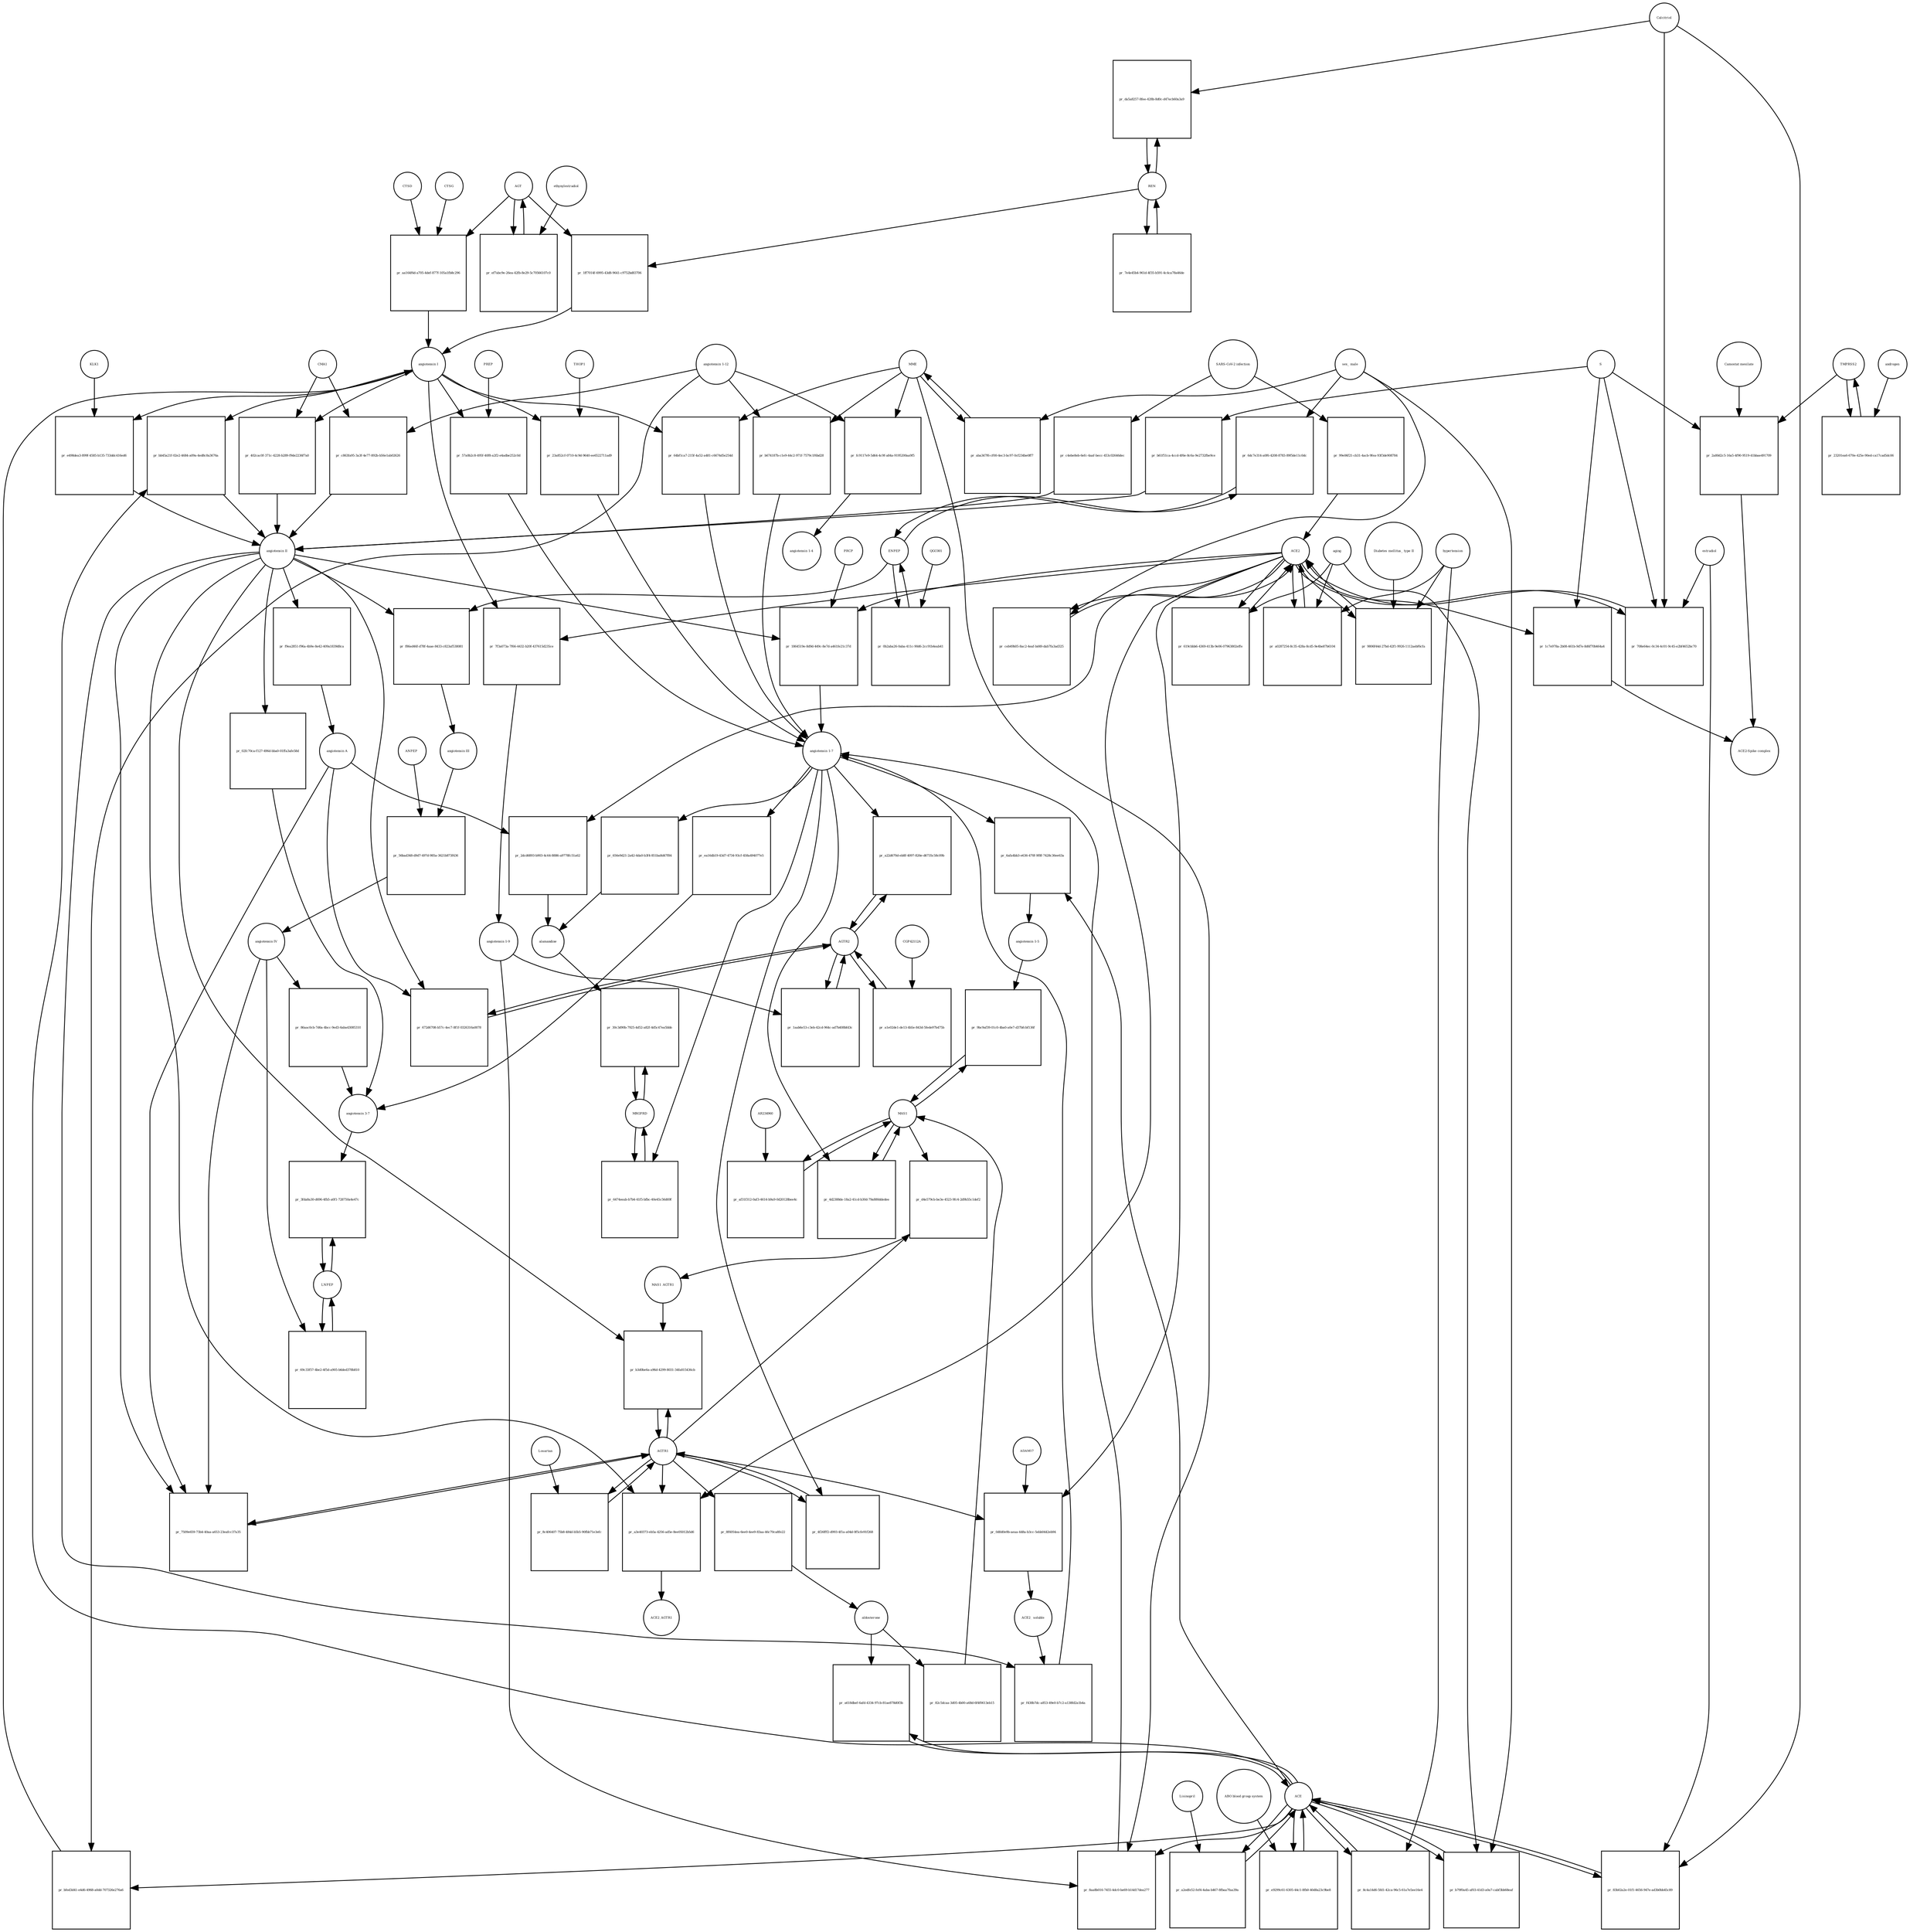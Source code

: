 strict digraph  {
"angiotensin I" [annotation="urn_miriam_obo.chebi_CHEBI%3A2718", bipartite=0, cls="simple chemical", fontsize=4, label="angiotensin I", shape=circle];
"pr_bb45a21f-02e2-4684-a09a-4ed8c8a3676a" [annotation="", bipartite=1, cls=process, fontsize=4, label="pr_bb45a21f-02e2-4684-a09a-4ed8c8a3676a", shape=square];
"angiotensin II" [annotation="urn_miriam_obo.chebi_CHEBI%3A48432", bipartite=0, cls="simple chemical", fontsize=4, label="angiotensin II", shape=circle];
ACE [annotation="urn_miriam_hgnc_HGNC%3A2707", bipartite=0, cls=macromolecule, fontsize=4, label=ACE, shape=circle];
"pr_7f3a073a-7f66-4432-b20f-437615d235ce" [annotation="", bipartite=1, cls=process, fontsize=4, label="pr_7f3a073a-7f66-4432-b20f-437615d235ce", shape=square];
"angiotensin 1-9" [annotation="urn_miriam_obo.chebi_CHEBI%3A80128", bipartite=0, cls="simple chemical", fontsize=4, label="angiotensin 1-9", shape=circle];
ACE2 [annotation="urn_miriam_hgnc_HGNC%3A13557", bipartite=0, cls=macromolecule, fontsize=4, label=ACE2, shape=circle];
"pr_8aa8b016-7455-4dc0-be69-b14d17dea277" [annotation="", bipartite=1, cls=process, fontsize=4, label="pr_8aa8b016-7455-4dc0-be69-b14d17dea277", shape=square];
"angiotensin 1-7" [annotation="urn_miriam_obo.chebi_CHEBI%3A55438", bipartite=0, cls="simple chemical", fontsize=4, label="angiotensin 1-7", shape=circle];
MME [annotation="", bipartite=0, cls=macromolecule, fontsize=4, label=MME, shape=circle];
"pr_1864519e-8d9d-449c-8e7d-a461fe21c37d" [annotation="", bipartite=1, cls=process, fontsize=4, label="pr_1864519e-8d9d-449c-8e7d-a461fe21c37d", shape=square];
PRCP [annotation="urn_miriam_hgnc_HGNC%3A9344", bipartite=0, cls=macromolecule, fontsize=4, label=PRCP, shape=circle];
"pr_6afa4bb3-e636-470f-9f8f-7428c36ee63a" [annotation="", bipartite=1, cls=process, fontsize=4, label="pr_6afa4bb3-e636-470f-9f8f-7428c36ee63a", shape=square];
"angiotensin 1-5" [annotation="urn_miriam_obo.chebi_CHEBI%3A80129", bipartite=0, cls="simple chemical", fontsize=4, label="angiotensin 1-5", shape=circle];
REN [annotation="urn_miriam_hgnc_HGNC%3A9958", bipartite=0, cls=macromolecule, fontsize=4, label=REN, shape=circle];
"pr_da5a8257-8fee-428b-8d0c-d47ecb60a3a9" [annotation="", bipartite=1, cls="omitted process", fontsize=4, label="pr_da5a8257-8fee-428b-8d0c-d47ecb60a3a9", shape=square];
Calcitriol [annotation="urn_miriam_obo.chebi_CHEBI%3A17823", bipartite=0, cls="simple chemical", fontsize=4, label=Calcitriol, shape=circle];
AGT [annotation="urn_miriam_hgnc_HGNC%3A333", bipartite=0, cls=macromolecule, fontsize=4, label=AGT, shape=circle];
"pr_1ff7014f-6995-43d8-9641-c9752bd83706" [annotation="", bipartite=1, cls=process, fontsize=4, label="pr_1ff7014f-6995-43d8-9641-c9752bd83706", shape=square];
"pr_64bf1ca7-215f-4a52-a481-c6674d5e254d" [annotation="", bipartite=1, cls=process, fontsize=4, label="pr_64bf1ca7-215f-4a52-a481-c6674d5e254d", shape=square];
MAS1 [annotation="urn_miriam_hgnc_HGNC%3A6899", bipartite=0, cls=macromolecule, fontsize=4, label=MAS1, shape=circle];
"pr_9bc9af39-01c0-4ba0-a0e7-d37bfcbf136f" [annotation="", bipartite=1, cls=process, fontsize=4, label="pr_9bc9af39-01c0-4ba0-a0e7-d37bfcbf136f", shape=square];
"pr_656e9d21-2a42-4da0-b3f4-851ba8d47f84" [annotation="", bipartite=1, cls=process, fontsize=4, label="pr_656e9d21-2a42-4da0-b3f4-851ba8d47f84", shape=square];
alamandine [annotation="urn_miriam_pubchem.compound_44192273", bipartite=0, cls="simple chemical", fontsize=4, label=alamandine, shape=circle];
"pr_f9ea2851-f96a-4b9e-8e42-409a1839d8ca" [annotation="", bipartite=1, cls=process, fontsize=4, label="pr_f9ea2851-f96a-4b9e-8e42-409a1839d8ca", shape=square];
"angiotensin A" [annotation="urn_miriam_kegg.compound_C20970|urn_miriam_pubchem.compound_91691124", bipartite=0, cls="simple chemical", fontsize=4, label="angiotensin A", shape=circle];
"pr_2dcd6893-b903-4c64-8886-a9778fc51a62" [annotation="", bipartite=1, cls=process, fontsize=4, label="pr_2dcd6893-b903-4c64-8886-a9778fc51a62", shape=square];
"pr_f86ed46f-d78f-4aae-8433-c823af538081" [annotation="", bipartite=1, cls=process, fontsize=4, label="pr_f86ed46f-d78f-4aae-8433-c823af538081", shape=square];
"angiotensin III" [annotation="urn_miriam_obo.chebi_CHEBI%3A89666", bipartite=0, cls="simple chemical", fontsize=4, label="angiotensin III", shape=circle];
ENPEP [annotation="urn_miriam_hgnc_HGNC%3A3355", bipartite=0, cls=macromolecule, fontsize=4, label=ENPEP, shape=circle];
"pr_56bad348-d9d7-497d-985a-3621b873f436" [annotation="", bipartite=1, cls=process, fontsize=4, label="pr_56bad348-d9d7-497d-985a-3621b873f436", shape=square];
"angiotensin IV" [annotation="urn_miriam_obo.chebi_CHEBI%3A80127", bipartite=0, cls="simple chemical", fontsize=4, label="angiotensin IV", shape=circle];
"ANPEP " [annotation="urn_miriam_hgnc_HGNC%3A500", bipartite=0, cls=macromolecule, fontsize=4, label="ANPEP ", shape=circle];
AGTR2 [annotation="urn_miriam_hgnc_HGNC%3A338", bipartite=0, cls=macromolecule, fontsize=4, label=AGTR2, shape=circle];
"pr_a1e02de1-de13-4b5e-843d-5fede97b475b" [annotation="", bipartite=1, cls=process, fontsize=4, label="pr_a1e02de1-de13-4b5e-843d-5fede97b475b", shape=square];
CGP42112A [annotation="urn_miriam_obo.chebi_CHEBI%3A147302", bipartite=0, cls="simple chemical", fontsize=4, label=CGP42112A, shape=circle];
"pr_7e4e45b4-961d-4f35-b591-4c4ca78a46de" [annotation="", bipartite=1, cls=process, fontsize=4, label="pr_7e4e45b4-961d-4f35-b591-4c4ca78a46de", shape=square];
"pr_0d0d0e9b-aeaa-448a-b3cc-5ebb0442eb94" [annotation="", bipartite=1, cls=process, fontsize=4, label="pr_0d0d0e9b-aeaa-448a-b3cc-5ebb0442eb94", shape=square];
"ACE2_ soluble" [annotation="urn_miriam_hgnc.symbol_ACE2", bipartite=0, cls=macromolecule, fontsize=4, label="ACE2_ soluble", shape=circle];
ADAM17 [annotation="urn_miriam_hgnc_HGNC%3A195", bipartite=0, cls=macromolecule, fontsize=4, label=ADAM17, shape=circle];
AGTR1 [annotation="urn_miriam_hgnc_HGNC%3A336", bipartite=0, cls=macromolecule, fontsize=4, label=AGTR1, shape=circle];
"pr_672d6708-b57c-4ec7-8f1f-0326316a0078" [annotation="", bipartite=1, cls=process, fontsize=4, label="pr_672d6708-b57c-4ec7-8f1f-0326316a0078", shape=square];
MRGPRD [annotation="urn_miriam_hgnc_HGNC%3A29626", bipartite=0, cls=macromolecule, fontsize=4, label=MRGPRD, shape=circle];
"pr_30c3d90b-7925-4d52-a82f-4d5c47ea5bbb" [annotation="", bipartite=1, cls=process, fontsize=4, label="pr_30c3d90b-7925-4d52-a82f-4d5c47ea5bbb", shape=square];
"pr_f438b7dc-a853-49e0-b7c2-a138fd2a1b4a" [annotation="", bipartite=1, cls=process, fontsize=4, label="pr_f438b7dc-a853-49e0-b7c2-a138fd2a1b4a", shape=square];
"pr_ceb49b05-8ac2-4eaf-bd49-dab7fa3ad325" [annotation="", bipartite=1, cls=process, fontsize=4, label="pr_ceb49b05-8ac2-4eaf-bd49-dab7fa3ad325", shape=square];
"sex_ male" [annotation=urn_miriam_mesh_D008297, bipartite=0, cls=phenotype, fontsize=4, label="sex_ male", shape=circle];
"pr_b61f51ca-4ccd-4f6e-8c6a-9e2732fbe9ce" [annotation="", bipartite=1, cls=process, fontsize=4, label="pr_b61f51ca-4ccd-4f6e-8c6a-9e2732fbe9ce", shape=square];
S [annotation="urn_miriam_uniprot_P0DTC2|urn_miriam_uniprot_P59594", bipartite=0, cls=macromolecule, fontsize=4, label=S, shape=circle];
"pr_7509e659-73b4-40aa-a653-23eafcc37a35" [annotation="", bipartite=1, cls=process, fontsize=4, label="pr_7509e659-73b4-40aa-a653-23eafcc37a35", shape=square];
"pr_a3e40373-eb5a-4256-ad5e-8ee05012b5d6" [annotation="", bipartite=1, cls=process, fontsize=4, label="pr_a3e40373-eb5a-4256-ad5e-8ee05012b5d6", shape=square];
ACE2_AGTR1 [annotation=urn_miriam_pubmed_25225202, bipartite=0, cls=complex, fontsize=4, label=ACE2_AGTR1, shape=circle];
"pr_1c7e978a-2b08-461b-9d7e-8d6f70b464a4" [annotation="", bipartite=1, cls=process, fontsize=4, label="pr_1c7e978a-2b08-461b-9d7e-8d6f70b464a4", shape=square];
"ACE2-Spike complex" [annotation=urn_miriam_pubmed_32275855, bipartite=0, cls=complex, fontsize=4, label="ACE2-Spike complex", shape=circle];
"pr_c4ebe8eb-6efc-4aaf-becc-453c02646dec" [annotation="", bipartite=1, cls=process, fontsize=4, label="pr_c4ebe8eb-6efc-4aaf-becc-453c02646dec", shape=square];
"SARS-CoV-2 infection" [annotation="urn_miriam_taxonomy_2697049|urn_miriam_mesh_C000657245", bipartite=0, cls=phenotype, fontsize=4, label="SARS-CoV-2 infection", shape=circle];
"angiotensin 1-12" [annotation=urn_miriam_pubmed_27465904, bipartite=0, cls="simple chemical", fontsize=4, label="angiotensin 1-12", shape=circle];
"pr_c863fa95-3a3f-4e77-892b-b56e1ab02626" [annotation="", bipartite=1, cls=process, fontsize=4, label="pr_c863fa95-3a3f-4e77-892b-b56e1ab02626", shape=square];
CMA1 [annotation="urn_miriam_hgnc_HGNC%3A2097", bipartite=0, cls=macromolecule, fontsize=4, label=CMA1, shape=circle];
TMPRSS2 [annotation="urn_miriam_hgnc_HGNC%3A11876", bipartite=0, cls=macromolecule, fontsize=4, label=TMPRSS2, shape=circle];
"pr_23201ea6-670e-425e-90ed-ca17cad5dc06" [annotation="", bipartite=1, cls="omitted process", fontsize=4, label="pr_23201ea6-670e-425e-90ed-ca17cad5dc06", shape=square];
androgen [annotation="urn_miriam_obo.chebi_CHEBI%3A50113", bipartite=0, cls="simple chemical", fontsize=4, label=androgen, shape=circle];
"pr_fc9117e9-5d64-4c9f-a84a-9195200aa9f5" [annotation="", bipartite=1, cls=process, fontsize=4, label="pr_fc9117e9-5d64-4c9f-a84a-9195200aa9f5", shape=square];
"angiotensin 1-4" [annotation=urn_miriam_pubmed_22490446, bipartite=0, cls="simple chemical", fontsize=4, label="angiotensin 1-4", shape=circle];
"pr_d4e579cb-be3e-4523-9fc4-2d9b55c1def2" [annotation="", bipartite=1, cls=process, fontsize=4, label="pr_d4e579cb-be3e-4523-9fc4-2d9b55c1def2", shape=square];
MAS1_AGTR1 [annotation=urn_miriam_pubmed_15809376, bipartite=0, cls=complex, fontsize=4, label=MAS1_AGTR1, shape=circle];
"pr_b3d0be6a-a96d-4299-8031-34fa815436cb" [annotation="", bipartite=1, cls=process, fontsize=4, label="pr_b3d0be6a-a96d-4299-8031-34fa815436cb", shape=square];
"pr_a2edfe52-fef4-4aba-b467-8fbaa7faa39a" [annotation="", bipartite=1, cls=process, fontsize=4, label="pr_a2edfe52-fef4-4aba-b467-8fbaa7faa39a", shape=square];
Lisinopril [annotation="urn_miriam_obo.chebi_CHEBI%3A43755", bipartite=0, cls="simple chemical", fontsize=4, label=Lisinopril, shape=circle];
"pr_bfed3d41-e4d6-4968-a0dd-707326e276a6" [annotation="", bipartite=1, cls=process, fontsize=4, label="pr_bfed3d41-e4d6-4968-a0dd-707326e276a6", shape=square];
LNPEP [annotation="urn_miriam_hgnc_HGNC%3A6656", bipartite=0, cls=macromolecule, fontsize=4, label=LNPEP, shape=circle];
"pr_69c33f57-4be2-4f5d-a905-b6ded378b810" [annotation="", bipartite=1, cls=process, fontsize=4, label="pr_69c33f57-4be2-4f5d-a905-b6ded378b810", shape=square];
"pr_b674187b-c1e9-44c2-971f-7579c1f6bd28" [annotation="", bipartite=1, cls=process, fontsize=4, label="pr_b674187b-c1e9-44c2-971f-7579c1f6bd28", shape=square];
"pr_af31f312-0af3-4614-b9a9-0d20128bee4c" [annotation="", bipartite=1, cls=process, fontsize=4, label="pr_af31f312-0af3-4614-b9a9-0d20128bee4c", shape=square];
AR234960 [annotation="urn_miriam_pubchem.compound_146025955", bipartite=0, cls="simple chemical", fontsize=4, label=AR234960, shape=circle];
"pr_0b2aba26-0aba-411c-90d6-2cc91b4eab41" [annotation="", bipartite=1, cls=process, fontsize=4, label="pr_0b2aba26-0aba-411c-90d6-2cc91b4eab41", shape=square];
QGC001 [annotation=urn_miriam_pubmed_24337978, bipartite=0, cls="simple chemical", fontsize=4, label=QGC001, shape=circle];
"pr_aa164f6d-a705-4def-877f-105a1fb8c296" [annotation="", bipartite=1, cls=process, fontsize=4, label="pr_aa164f6d-a705-4def-877f-105a1fb8c296", shape=square];
CTSD [annotation="urn_miriam_hgnc_HGNC%3A2529", bipartite=0, cls=macromolecule, fontsize=4, label=CTSD, shape=circle];
CTSG [annotation="urn_miriam_hgnc_HGNC%3A2532", bipartite=0, cls=macromolecule, fontsize=4, label=CTSG, shape=circle];
"pr_402cac0f-371c-4228-b289-f9de2236f7a0" [annotation="", bipartite=1, cls=process, fontsize=4, label="pr_402cac0f-371c-4228-b289-f9de2236f7a0", shape=square];
"pr_e498dea3-899f-4585-b135-733ddc416ed6" [annotation="", bipartite=1, cls=process, fontsize=4, label="pr_e498dea3-899f-4585-b135-733ddc416ed6", shape=square];
KLK1 [annotation="urn_miriam_hgnc_HGNC%3A6357", bipartite=0, cls=macromolecule, fontsize=4, label=KLK1, shape=circle];
"pr_23a852cf-0710-4c9d-9640-ee6522711ad9" [annotation="", bipartite=1, cls=process, fontsize=4, label="pr_23a852cf-0710-4c9d-9640-ee6522711ad9", shape=square];
THOP1 [annotation="urn_miriam_hgnc_HGNC%3A11793", bipartite=0, cls=macromolecule, fontsize=4, label=THOP1, shape=circle];
"pr_57a0b2c8-495f-40f8-a2f2-e4adbe252c0d" [annotation="", bipartite=1, cls=process, fontsize=4, label="pr_57a0b2c8-495f-40f8-a2f2-e4adbe252c0d", shape=square];
PREP [annotation="urn_miriam_hgnc_HGNC%3A9358", bipartite=0, cls=macromolecule, fontsize=4, label=PREP, shape=circle];
"pr_8c406407-75b8-484d-b5b5-90fbb71e3efc" [annotation="", bipartite=1, cls=process, fontsize=4, label="pr_8c406407-75b8-484d-b5b5-90fbb71e3efc", shape=square];
Losartan [annotation="urn_miriam_obo.chebi_CHEBI%3A6541", bipartite=0, cls="simple chemical", fontsize=4, label=Losartan, shape=circle];
"pr_4f26fff2-d993-4f1a-a04d-0f5cfe91f268" [annotation="", bipartite=1, cls=process, fontsize=4, label="pr_4f26fff2-d993-4f1a-a04d-0f5cfe91f268", shape=square];
"pr_a22d670d-eb8f-4097-826e-d6735c58c09b" [annotation="", bipartite=1, cls=process, fontsize=4, label="pr_a22d670d-eb8f-4097-826e-d6735c58c09b", shape=square];
"pr_1aab6e53-c3eb-42cd-964c-ad7b408bfd3c" [annotation="", bipartite=1, cls=process, fontsize=4, label="pr_1aab6e53-c3eb-42cd-964c-ad7b408bfd3c", shape=square];
"pr_4d2388de-18a2-41cd-b30d-79a880ddedee" [annotation="", bipartite=1, cls=process, fontsize=4, label="pr_4d2388de-18a2-41cd-b30d-79a880ddedee", shape=square];
"pr_6474eeab-b7b4-41f5-bfbc-40e45c56d69f" [annotation="", bipartite=1, cls=process, fontsize=4, label="pr_6474eeab-b7b4-41f5-bfbc-40e45c56d69f", shape=square];
"pr_ea16db19-43d7-4734-93cf-458a494077e5" [annotation="", bipartite=1, cls=process, fontsize=4, label="pr_ea16db19-43d7-4734-93cf-458a494077e5", shape=square];
"angiotensin 3-7" [annotation=urn_miriam_pubmed_30934934, bipartite=0, cls="simple chemical", fontsize=4, label="angiotensin 3-7", shape=circle];
"pr_02fc70ca-f127-496d-bba0-01ffa3afe58d" [annotation="", bipartite=1, cls=process, fontsize=4, label="pr_02fc70ca-f127-496d-bba0-01ffa3afe58d", shape=square];
"pr_86aac0cb-7d6a-4bcc-9ed3-6aba43085310" [annotation="", bipartite=1, cls=process, fontsize=4, label="pr_86aac0cb-7d6a-4bcc-9ed3-6aba43085310", shape=square];
"pr_2a80d2c5-16a5-4f90-9519-41bbae491709" [annotation="", bipartite=1, cls="omitted process", fontsize=4, label="pr_2a80d2c5-16a5-4f90-9519-41bbae491709", shape=square];
"Camostat mesilate" [annotation="urn_miriam_obo.chebi_CHEBI%3A135632", bipartite=0, cls="simple chemical", fontsize=4, label="Camostat mesilate", shape=circle];
"pr_3fda8a30-d696-4fb5-a0f1-728750a4e47c" [annotation="", bipartite=1, cls=process, fontsize=4, label="pr_3fda8a30-d696-4fb5-a0f1-728750a4e47c", shape=square];
"pr_708e64ec-0c34-4c01-9c45-e2bf4652bc70" [annotation="", bipartite=1, cls="omitted process", fontsize=4, label="pr_708e64ec-0c34-4c01-9c45-e2bf4652bc70", shape=square];
estradiol [annotation="urn_miriam_obo.chebi_CHEBI%3A16469", bipartite=0, cls="simple chemical", fontsize=4, label=estradiol, shape=circle];
"pr_ef7abc9e-26ea-42fb-8e29-5c70566107c0" [annotation="", bipartite=1, cls="omitted process", fontsize=4, label="pr_ef7abc9e-26ea-42fb-8e29-5c70566107c0", shape=square];
ethynylestradiol [annotation="urn_miriam_obo.chebi_CHEBI%3A4903", bipartite=0, cls="simple chemical", fontsize=4, label=ethynylestradiol, shape=circle];
"pr_99e06f21-cb31-4acb-9fea-93f3de908784" [annotation="", bipartite=1, cls=process, fontsize=4, label="pr_99e06f21-cb31-4acb-9fea-93f3de908784", shape=square];
"pr_b79f0a45-af03-41d3-a0a7-cabf3bb68eaf" [annotation="", bipartite=1, cls=process, fontsize=4, label="pr_b79f0a45-af03-41d3-a0a7-cabf3bb68eaf", shape=square];
aging [annotation="urn_miriam_obo.go_GO%3A0007568", bipartite=0, cls=phenotype, fontsize=4, label=aging, shape=circle];
"pr_e9299c61-6305-44c1-8fb0-40d8a23c9be8" [annotation="", bipartite=1, cls=process, fontsize=4, label="pr_e9299c61-6305-44c1-8fb0-40d8a23c9be8", shape=square];
"ABO blood group system" [annotation=urn_miriam_mesh_D000017, bipartite=0, cls=phenotype, fontsize=4, label="ABO blood group system", shape=circle];
"pr_619cbbb6-4369-413b-9e06-07963802effe" [annotation="", bipartite=1, cls="omitted process", fontsize=4, label="pr_619cbbb6-4369-413b-9e06-07963802effe", shape=square];
"pr_a0287254-8c35-428a-8cd5-9e4be87b6104" [annotation="", bipartite=1, cls=process, fontsize=4, label="pr_a0287254-8c35-428a-8cd5-9e4be87b6104", shape=square];
hypertension [annotation=urn_miriam_mesh_D006973, bipartite=0, cls=phenotype, fontsize=4, label=hypertension, shape=circle];
"pr_6dc7e314-a0f6-4208-8783-89f5de11c0dc" [annotation="", bipartite=1, cls=process, fontsize=4, label="pr_6dc7e314-a0f6-4208-8783-89f5de11c0dc", shape=square];
"pr_aba347f6-cf00-4ec3-bc97-0cf234be0ff7" [annotation="", bipartite=1, cls=process, fontsize=4, label="pr_aba347f6-cf00-4ec3-bc97-0cf234be0ff7", shape=square];
"pr_a618dbef-6afd-4334-97cb-81ae878d0f3b" [annotation="", bipartite=1, cls=process, fontsize=4, label="pr_a618dbef-6afd-4334-97cb-81ae878d0f3b", shape=square];
aldosterone [annotation="urn_miriam_obo.chebi_CHEBI%3A27584", bipartite=0, cls="simple chemical", fontsize=4, label=aldosterone, shape=circle];
"pr_82c5dcaa-3d05-4b00-a68d-6f4f0613eb15" [annotation="", bipartite=1, cls=process, fontsize=4, label="pr_82c5dcaa-3d05-4b00-a68d-6f4f0613eb15", shape=square];
"pr_83b02a2e-01f1-4656-947e-ad3b0bb45c89" [annotation="", bipartite=1, cls="omitted process", fontsize=4, label="pr_83b02a2e-01f1-4656-947e-ad3b0bb45c89", shape=square];
"pr_8f6054ea-6ee0-4ee9-83aa-46c70ca8fe22" [annotation="", bipartite=1, cls=process, fontsize=4, label="pr_8f6054ea-6ee0-4ee9-83aa-46c70ca8fe22", shape=square];
"pr_9806f44d-27bd-42f1-9926-1112aebf6cfa" [annotation="", bipartite=1, cls="omitted process", fontsize=4, label="pr_9806f44d-27bd-42f1-9926-1112aebf6cfa", shape=square];
" Diabetes mellitus_ type II" [annotation=urn_miriam_mesh_D003924, bipartite=0, cls=phenotype, fontsize=4, label=" Diabetes mellitus_ type II", shape=circle];
"pr_8c4a14d6-5fd1-42ca-96c5-61a7e5ee16e4" [annotation="", bipartite=1, cls=process, fontsize=4, label="pr_8c4a14d6-5fd1-42ca-96c5-61a7e5ee16e4", shape=square];
"angiotensin I" -> "pr_bb45a21f-02e2-4684-a09a-4ed8c8a3676a"  [annotation="", interaction_type=consumption];
"angiotensin I" -> "pr_7f3a073a-7f66-4432-b20f-437615d235ce"  [annotation="", interaction_type=consumption];
"angiotensin I" -> "pr_64bf1ca7-215f-4a52-a481-c6674d5e254d"  [annotation="", interaction_type=consumption];
"angiotensin I" -> "pr_402cac0f-371c-4228-b289-f9de2236f7a0"  [annotation="", interaction_type=consumption];
"angiotensin I" -> "pr_e498dea3-899f-4585-b135-733ddc416ed6"  [annotation="", interaction_type=consumption];
"angiotensin I" -> "pr_23a852cf-0710-4c9d-9640-ee6522711ad9"  [annotation="", interaction_type=consumption];
"angiotensin I" -> "pr_57a0b2c8-495f-40f8-a2f2-e4adbe252c0d"  [annotation="", interaction_type=consumption];
"pr_bb45a21f-02e2-4684-a09a-4ed8c8a3676a" -> "angiotensin II"  [annotation="", interaction_type=production];
"angiotensin II" -> "pr_1864519e-8d9d-449c-8e7d-a461fe21c37d"  [annotation="", interaction_type=consumption];
"angiotensin II" -> "pr_f9ea2851-f96a-4b9e-8e42-409a1839d8ca"  [annotation="", interaction_type=consumption];
"angiotensin II" -> "pr_f86ed46f-d78f-4aae-8433-c823af538081"  [annotation="", interaction_type=consumption];
"angiotensin II" -> "pr_672d6708-b57c-4ec7-8f1f-0326316a0078"  [annotation="urn_miriam_pubmed_17630322|urn_miriam_taxonomy_9606|urn_miriam_pubmed_17138938", interaction_type=stimulation];
"angiotensin II" -> "pr_f438b7dc-a853-49e0-b7c2-a138fd2a1b4a"  [annotation="", interaction_type=consumption];
"angiotensin II" -> "pr_7509e659-73b4-40aa-a653-23eafcc37a35"  [annotation="urn_miriam_pubmed_26497614|urn_miriam_taxonomy_10116|urn_miriam_pubmed_17630322|urn_miriam_pubmed_32333398|urn_miriam_pubmed_17138938|urn_miriam_taxonomy_9606", interaction_type=stimulation];
"angiotensin II" -> "pr_a3e40373-eb5a-4256-ad5e-8ee05012b5d6"  [annotation="urn_miriam_pubmed_25225202|urn_miriam_taxonomy_9606", interaction_type=inhibition];
"angiotensin II" -> "pr_b3d0be6a-a96d-4299-8031-34fa815436cb"  [annotation="urn_miriam_pubmed_15809376|urn_miriam_taxonomy_9606", interaction_type=stimulation];
"angiotensin II" -> "pr_02fc70ca-f127-496d-bba0-01ffa3afe58d"  [annotation="", interaction_type=consumption];
ACE -> "pr_bb45a21f-02e2-4684-a09a-4ed8c8a3676a"  [annotation="urn_miriam_taxonomy_9606|urn_miriam_pubmed_10969042", interaction_type=catalysis];
ACE -> "pr_8aa8b016-7455-4dc0-be69-b14d17dea277"  [annotation="urn_miriam_pubmed_15283675|urn_miriam_taxonomy_9606", interaction_type=catalysis];
ACE -> "pr_6afa4bb3-e636-470f-9f8f-7428c36ee63a"  [annotation="urn_miriam_pubmed_10969042|urn_miriam_taxonomy_9606", interaction_type=catalysis];
ACE -> "pr_a2edfe52-fef4-4aba-b467-8fbaa7faa39a"  [annotation="", interaction_type=consumption];
ACE -> "pr_bfed3d41-e4d6-4968-a0dd-707326e276a6"  [annotation="urn_miriam_pubmed_22490446|urn_miriam_taxonomy_10116", interaction_type=catalysis];
ACE -> "pr_b79f0a45-af03-41d3-a0a7-cabf3bb68eaf"  [annotation="", interaction_type=consumption];
ACE -> "pr_e9299c61-6305-44c1-8fb0-40d8a23c9be8"  [annotation="", interaction_type=consumption];
ACE -> "pr_a618dbef-6afd-4334-97cb-81ae878d0f3b"  [annotation="", interaction_type=consumption];
ACE -> "pr_83b02a2e-01f1-4656-947e-ad3b0bb45c89"  [annotation="", interaction_type=consumption];
ACE -> "pr_8c4a14d6-5fd1-42ca-96c5-61a7e5ee16e4"  [annotation="", interaction_type=consumption];
"pr_7f3a073a-7f66-4432-b20f-437615d235ce" -> "angiotensin 1-9"  [annotation="", interaction_type=production];
"angiotensin 1-9" -> "pr_8aa8b016-7455-4dc0-be69-b14d17dea277"  [annotation="", interaction_type=consumption];
"angiotensin 1-9" -> "pr_1aab6e53-c3eb-42cd-964c-ad7b408bfd3c"  [annotation="urn_miriam_pubmed_30048754|urn_miriam_taxonomy_10116", interaction_type=stimulation];
ACE2 -> "pr_7f3a073a-7f66-4432-b20f-437615d235ce"  [annotation="urn_miriam_pubmed_10969042|urn_miriam_taxonomy_9606", interaction_type=catalysis];
ACE2 -> "pr_1864519e-8d9d-449c-8e7d-a461fe21c37d"  [annotation="urn_miriam_taxonomy_10090|urn_miriam_pubmed_23392115", interaction_type=catalysis];
ACE2 -> "pr_2dcd6893-b903-4c64-8886-a9778fc51a62"  [annotation="urn_miriam_pubmed_23446738|urn_miriam_taxonomy_9606", interaction_type=catalysis];
ACE2 -> "pr_0d0d0e9b-aeaa-448a-b3cc-5ebb0442eb94"  [annotation="", interaction_type=consumption];
ACE2 -> "pr_ceb49b05-8ac2-4eaf-bd49-dab7fa3ad325"  [annotation="", interaction_type=consumption];
ACE2 -> "pr_a3e40373-eb5a-4256-ad5e-8ee05012b5d6"  [annotation="", interaction_type=consumption];
ACE2 -> "pr_1c7e978a-2b08-461b-9d7e-8d6f70b464a4"  [annotation="", interaction_type=consumption];
ACE2 -> "pr_708e64ec-0c34-4c01-9c45-e2bf4652bc70"  [annotation="", interaction_type=consumption];
ACE2 -> "pr_619cbbb6-4369-413b-9e06-07963802effe"  [annotation="", interaction_type=consumption];
ACE2 -> "pr_a0287254-8c35-428a-8cd5-9e4be87b6104"  [annotation="", interaction_type=consumption];
ACE2 -> "pr_9806f44d-27bd-42f1-9926-1112aebf6cfa"  [annotation="", interaction_type=consumption];
"pr_8aa8b016-7455-4dc0-be69-b14d17dea277" -> "angiotensin 1-7"  [annotation="", interaction_type=production];
"angiotensin 1-7" -> "pr_6afa4bb3-e636-470f-9f8f-7428c36ee63a"  [annotation="", interaction_type=consumption];
"angiotensin 1-7" -> "pr_656e9d21-2a42-4da0-b3f4-851ba8d47f84"  [annotation="", interaction_type=consumption];
"angiotensin 1-7" -> "pr_4f26fff2-d993-4f1a-a04d-0f5cfe91f268"  [annotation="urn_miriam_pubmed_29928987|urn_miriam_taxonomy_9606", interaction_type=inhibition];
"angiotensin 1-7" -> "pr_a22d670d-eb8f-4097-826e-d6735c58c09b"  [annotation="urn_miriam_pubmed_15767466|urn_miriam_taxonomy_10116", interaction_type=stimulation];
"angiotensin 1-7" -> "pr_4d2388de-18a2-41cd-b30d-79a880ddedee"  [annotation="urn_miriam_pubmed_27217404|urn_miriam_taxonomy_9606", interaction_type=stimulation];
"angiotensin 1-7" -> "pr_6474eeab-b7b4-41f5-bfbc-40e45c56d69f"  [annotation="urn_miriam_pubmed_27217404|urn_miriam_taxonomy_9606", interaction_type=stimulation];
"angiotensin 1-7" -> "pr_ea16db19-43d7-4734-93cf-458a494077e5"  [annotation="", interaction_type=consumption];
MME -> "pr_8aa8b016-7455-4dc0-be69-b14d17dea277"  [annotation="urn_miriam_pubmed_15283675|urn_miriam_taxonomy_9606", interaction_type=catalysis];
MME -> "pr_64bf1ca7-215f-4a52-a481-c6674d5e254d"  [annotation="urn_miriam_taxonomy_9606|urn_miriam_pubmed_15283675", interaction_type=catalysis];
MME -> "pr_fc9117e9-5d64-4c9f-a84a-9195200aa9f5"  [annotation="urn_miriam_pubmed_22490446|urn_miriam_taxonomy_10116", interaction_type=catalysis];
MME -> "pr_b674187b-c1e9-44c2-971f-7579c1f6bd28"  [annotation="urn_miriam_pubmed_22490446|urn_miriam_taxonomy_10116", interaction_type=catalysis];
MME -> "pr_aba347f6-cf00-4ec3-bc97-0cf234be0ff7"  [annotation="", interaction_type=consumption];
"pr_1864519e-8d9d-449c-8e7d-a461fe21c37d" -> "angiotensin 1-7"  [annotation="", interaction_type=production];
PRCP -> "pr_1864519e-8d9d-449c-8e7d-a461fe21c37d"  [annotation="urn_miriam_taxonomy_10090|urn_miriam_pubmed_23392115", interaction_type=catalysis];
"pr_6afa4bb3-e636-470f-9f8f-7428c36ee63a" -> "angiotensin 1-5"  [annotation="", interaction_type=production];
"angiotensin 1-5" -> "pr_9bc9af39-01c0-4ba0-a0e7-d37bfcbf136f"  [annotation="urn_miriam_pubmed_27660028|urn_miriam_taxonomy_10116", interaction_type=stimulation];
REN -> "pr_da5a8257-8fee-428b-8d0c-d47ecb60a3a9"  [annotation="", interaction_type=consumption];
REN -> "pr_1ff7014f-6995-43d8-9641-c9752bd83706"  [annotation="urn_miriam_pubmed_10585461|urn_miriam_taxonomy_9606", interaction_type=catalysis];
REN -> "pr_7e4e45b4-961d-4f35-b591-4c4ca78a46de"  [annotation="", interaction_type=consumption];
"pr_da5a8257-8fee-428b-8d0c-d47ecb60a3a9" -> REN  [annotation="", interaction_type=production];
Calcitriol -> "pr_da5a8257-8fee-428b-8d0c-d47ecb60a3a9"  [annotation="urn_miriam_pubmed_12122115|urn_miriam_taxonomy_10090", interaction_type=inhibition];
Calcitriol -> "pr_708e64ec-0c34-4c01-9c45-e2bf4652bc70"  [annotation="urn_miriam_pubmed_32432918|urn_miriam_taxonomy_9606|urn_miriam_pubmed_19864379|urn_miriam_uniprot_P59594|urn_miriam_pubmed_26562171|urn_miriam_pubmed_28944831|urn_miriam_taxonomy_10116", interaction_type=stimulation];
Calcitriol -> "pr_83b02a2e-01f1-4656-947e-ad3b0bb45c89"  [annotation="urn_miriam_pubmed_26562171|urn_miriam_taxonomy_9606|urn_miriam_pubmed_28944831|urn_miriam_taxonomy_10116", interaction_type=inhibition];
AGT -> "pr_1ff7014f-6995-43d8-9641-c9752bd83706"  [annotation="", interaction_type=consumption];
AGT -> "pr_aa164f6d-a705-4def-877f-105a1fb8c296"  [annotation="", interaction_type=consumption];
AGT -> "pr_ef7abc9e-26ea-42fb-8e29-5c70566107c0"  [annotation="", interaction_type=consumption];
"pr_1ff7014f-6995-43d8-9641-c9752bd83706" -> "angiotensin I"  [annotation="", interaction_type=production];
"pr_64bf1ca7-215f-4a52-a481-c6674d5e254d" -> "angiotensin 1-7"  [annotation="", interaction_type=production];
MAS1 -> "pr_9bc9af39-01c0-4ba0-a0e7-d37bfcbf136f"  [annotation="", interaction_type=consumption];
MAS1 -> "pr_d4e579cb-be3e-4523-9fc4-2d9b55c1def2"  [annotation="", interaction_type=consumption];
MAS1 -> "pr_af31f312-0af3-4614-b9a9-0d20128bee4c"  [annotation="", interaction_type=consumption];
MAS1 -> "pr_4d2388de-18a2-41cd-b30d-79a880ddedee"  [annotation="", interaction_type=consumption];
"pr_9bc9af39-01c0-4ba0-a0e7-d37bfcbf136f" -> MAS1  [annotation="", interaction_type=production];
"pr_656e9d21-2a42-4da0-b3f4-851ba8d47f84" -> alamandine  [annotation="", interaction_type=production];
alamandine -> "pr_30c3d90b-7925-4d52-a82f-4d5c47ea5bbb"  [annotation="urn_miriam_pubmed_23446738|urn_miriam_taxonomy_9606", interaction_type=stimulation];
"pr_f9ea2851-f96a-4b9e-8e42-409a1839d8ca" -> "angiotensin A"  [annotation="", interaction_type=production];
"angiotensin A" -> "pr_2dcd6893-b903-4c64-8886-a9778fc51a62"  [annotation="", interaction_type=consumption];
"angiotensin A" -> "pr_672d6708-b57c-4ec7-8f1f-0326316a0078"  [annotation="urn_miriam_pubmed_17630322|urn_miriam_taxonomy_9606|urn_miriam_pubmed_17138938", interaction_type=stimulation];
"angiotensin A" -> "pr_7509e659-73b4-40aa-a653-23eafcc37a35"  [annotation="urn_miriam_pubmed_26497614|urn_miriam_taxonomy_10116|urn_miriam_pubmed_17630322|urn_miriam_pubmed_32333398|urn_miriam_pubmed_17138938|urn_miriam_taxonomy_9606", interaction_type=stimulation];
"pr_2dcd6893-b903-4c64-8886-a9778fc51a62" -> alamandine  [annotation="", interaction_type=production];
"pr_f86ed46f-d78f-4aae-8433-c823af538081" -> "angiotensin III"  [annotation="", interaction_type=production];
"angiotensin III" -> "pr_56bad348-d9d7-497d-985a-3621b873f436"  [annotation="", interaction_type=consumption];
ENPEP -> "pr_f86ed46f-d78f-4aae-8433-c823af538081"  [annotation="urn_miriam_pubmed_8876246|urn_miriam_taxonomy_10090", interaction_type=catalysis];
ENPEP -> "pr_0b2aba26-0aba-411c-90d6-2cc91b4eab41"  [annotation="", interaction_type=consumption];
ENPEP -> "pr_6dc7e314-a0f6-4208-8783-89f5de11c0dc"  [annotation="", interaction_type=consumption];
"pr_56bad348-d9d7-497d-985a-3621b873f436" -> "angiotensin IV"  [annotation="", interaction_type=production];
"angiotensin IV" -> "pr_7509e659-73b4-40aa-a653-23eafcc37a35"  [annotation="urn_miriam_pubmed_26497614|urn_miriam_taxonomy_10116|urn_miriam_pubmed_17630322|urn_miriam_pubmed_32333398|urn_miriam_pubmed_17138938|urn_miriam_taxonomy_9606", interaction_type=stimulation];
"angiotensin IV" -> "pr_69c33f57-4be2-4f5d-a905-b6ded378b810"  [annotation="urn_miriam_pubmed_11707427|urn_miriam_taxonomy_9606", interaction_type=stimulation];
"angiotensin IV" -> "pr_86aac0cb-7d6a-4bcc-9ed3-6aba43085310"  [annotation="", interaction_type=consumption];
"ANPEP " -> "pr_56bad348-d9d7-497d-985a-3621b873f436"  [annotation="urn_miriam_pubmed_8876246|urn_miriam_taxonomy_10090", interaction_type=catalysis];
AGTR2 -> "pr_a1e02de1-de13-4b5e-843d-5fede97b475b"  [annotation="", interaction_type=consumption];
AGTR2 -> "pr_672d6708-b57c-4ec7-8f1f-0326316a0078"  [annotation="", interaction_type=consumption];
AGTR2 -> "pr_a22d670d-eb8f-4097-826e-d6735c58c09b"  [annotation="", interaction_type=consumption];
AGTR2 -> "pr_1aab6e53-c3eb-42cd-964c-ad7b408bfd3c"  [annotation="", interaction_type=consumption];
"pr_a1e02de1-de13-4b5e-843d-5fede97b475b" -> AGTR2  [annotation="", interaction_type=production];
CGP42112A -> "pr_a1e02de1-de13-4b5e-843d-5fede97b475b"  [annotation="urn_miriam_pubmed_25014541|urn_miriam_taxonomy_9606", interaction_type=stimulation];
"pr_7e4e45b4-961d-4f35-b591-4c4ca78a46de" -> REN  [annotation="", interaction_type=production];
"pr_0d0d0e9b-aeaa-448a-b3cc-5ebb0442eb94" -> "ACE2_ soluble"  [annotation="", interaction_type=production];
"ACE2_ soluble" -> "pr_f438b7dc-a853-49e0-b7c2-a138fd2a1b4a"  [annotation="urn_miriam_pubmed_28512108|urn_miriam_taxonomy_9606", interaction_type=stimulation];
ADAM17 -> "pr_0d0d0e9b-aeaa-448a-b3cc-5ebb0442eb94"  [annotation="urn_miriam_pubmed_24227843|urn_miriam_taxonomy_9606|urn_miriam_pubmed_32333398|urn_miriam_pubmed_28512108", interaction_type=catalysis];
AGTR1 -> "pr_0d0d0e9b-aeaa-448a-b3cc-5ebb0442eb94"  [annotation="urn_miriam_pubmed_24227843|urn_miriam_taxonomy_9606|urn_miriam_pubmed_32333398|urn_miriam_pubmed_28512108", interaction_type=stimulation];
AGTR1 -> "pr_7509e659-73b4-40aa-a653-23eafcc37a35"  [annotation="", interaction_type=consumption];
AGTR1 -> "pr_a3e40373-eb5a-4256-ad5e-8ee05012b5d6"  [annotation="", interaction_type=consumption];
AGTR1 -> "pr_d4e579cb-be3e-4523-9fc4-2d9b55c1def2"  [annotation="", interaction_type=consumption];
AGTR1 -> "pr_b3d0be6a-a96d-4299-8031-34fa815436cb"  [annotation="", interaction_type=consumption];
AGTR1 -> "pr_8c406407-75b8-484d-b5b5-90fbb71e3efc"  [annotation="", interaction_type=consumption];
AGTR1 -> "pr_4f26fff2-d993-4f1a-a04d-0f5cfe91f268"  [annotation="", interaction_type=consumption];
AGTR1 -> "pr_8f6054ea-6ee0-4ee9-83aa-46c70ca8fe22"  [annotation="urn_miriam_pubmed_1338730|urn_miriam_taxonomy_10116", interaction_type=stimulation];
"pr_672d6708-b57c-4ec7-8f1f-0326316a0078" -> AGTR2  [annotation="", interaction_type=production];
MRGPRD -> "pr_30c3d90b-7925-4d52-a82f-4d5c47ea5bbb"  [annotation="", interaction_type=consumption];
MRGPRD -> "pr_6474eeab-b7b4-41f5-bfbc-40e45c56d69f"  [annotation="", interaction_type=consumption];
"pr_30c3d90b-7925-4d52-a82f-4d5c47ea5bbb" -> MRGPRD  [annotation="", interaction_type=production];
"pr_f438b7dc-a853-49e0-b7c2-a138fd2a1b4a" -> "angiotensin 1-7"  [annotation="", interaction_type=production];
"pr_ceb49b05-8ac2-4eaf-bd49-dab7fa3ad325" -> ACE2  [annotation="", interaction_type=production];
"sex_ male" -> "pr_ceb49b05-8ac2-4eaf-bd49-dab7fa3ad325"  [annotation="urn_miriam_pubmed_26171856|urn_miriam_taxonomy_10116|urn_miriam_pubmed_26010093", interaction_type=stimulation];
"sex_ male" -> "pr_b79f0a45-af03-41d3-a0a7-cabf3bb68eaf"  [annotation="urn_miriam_taxonomy_9606|urn_miriam_pubmed_28174624", interaction_type=inhibition];
"sex_ male" -> "pr_6dc7e314-a0f6-4208-8783-89f5de11c0dc"  [annotation="urn_miriam_pubmed_28174624|urn_miriam_taxonomy_9606", interaction_type=inhibition];
"sex_ male" -> "pr_aba347f6-cf00-4ec3-bc97-0cf234be0ff7"  [annotation="urn_miriam_pubmed_28174624|urn_miriam_taxonomy_9606", interaction_type=stimulation];
"pr_b61f51ca-4ccd-4f6e-8c6a-9e2732fbe9ce" -> "angiotensin II"  [annotation="", interaction_type=production];
S -> "pr_b61f51ca-4ccd-4f6e-8c6a-9e2732fbe9ce"  [annotation="urn_miriam_pubmed_16007097|urn_miriam_taxonomy_10090|urn_miriam_uniprot_P59594|urn_miriam_pubmed_19375596|urn_miriam_taxonomy_9606", interaction_type=stimulation];
S -> "pr_1c7e978a-2b08-461b-9d7e-8d6f70b464a4"  [annotation="", interaction_type=consumption];
S -> "pr_2a80d2c5-16a5-4f90-9519-41bbae491709"  [annotation="", interaction_type=consumption];
S -> "pr_708e64ec-0c34-4c01-9c45-e2bf4652bc70"  [annotation="urn_miriam_pubmed_32432918|urn_miriam_taxonomy_9606|urn_miriam_pubmed_19864379|urn_miriam_uniprot_P59594|urn_miriam_pubmed_26562171|urn_miriam_pubmed_28944831|urn_miriam_taxonomy_10116", interaction_type=inhibition];
"pr_7509e659-73b4-40aa-a653-23eafcc37a35" -> AGTR1  [annotation="", interaction_type=production];
"pr_a3e40373-eb5a-4256-ad5e-8ee05012b5d6" -> ACE2_AGTR1  [annotation="", interaction_type=production];
"pr_1c7e978a-2b08-461b-9d7e-8d6f70b464a4" -> "ACE2-Spike complex"  [annotation="", interaction_type=production];
"pr_c4ebe8eb-6efc-4aaf-becc-453c02646dec" -> "angiotensin II"  [annotation="", interaction_type=production];
"SARS-CoV-2 infection" -> "pr_c4ebe8eb-6efc-4aaf-becc-453c02646dec"  [annotation="urn_miriam_pubmed_32048163|urn_miriam_taxonomy_9606", interaction_type=stimulation];
"SARS-CoV-2 infection" -> "pr_99e06f21-cb31-4acb-9fea-93f3de908784"  [annotation="urn_miriam_pubmed_32408336|urn_miriam_taxonomy_9606", interaction_type=inhibition];
"angiotensin 1-12" -> "pr_c863fa95-3a3f-4e77-892b-b56e1ab02626"  [annotation="", interaction_type=consumption];
"angiotensin 1-12" -> "pr_fc9117e9-5d64-4c9f-a84a-9195200aa9f5"  [annotation="", interaction_type=consumption];
"angiotensin 1-12" -> "pr_bfed3d41-e4d6-4968-a0dd-707326e276a6"  [annotation="", interaction_type=consumption];
"angiotensin 1-12" -> "pr_b674187b-c1e9-44c2-971f-7579c1f6bd28"  [annotation="", interaction_type=consumption];
"pr_c863fa95-3a3f-4e77-892b-b56e1ab02626" -> "angiotensin II"  [annotation="", interaction_type=production];
CMA1 -> "pr_c863fa95-3a3f-4e77-892b-b56e1ab02626"  [annotation="urn_miriam_pubmed_22180785|urn_miriam_taxonomy_9606", interaction_type=catalysis];
CMA1 -> "pr_402cac0f-371c-4228-b289-f9de2236f7a0"  [annotation="urn_miriam_pubmed_2266130|urn_miriam_taxonomy_9606", interaction_type=catalysis];
TMPRSS2 -> "pr_23201ea6-670e-425e-90ed-ca17cad5dc06"  [annotation="", interaction_type=consumption];
TMPRSS2 -> "pr_2a80d2c5-16a5-4f90-9519-41bbae491709"  [annotation="urn_miriam_pubmed_32142651|urn_miriam_taxonomy_9606|urn_miriam_uniprot_P0DTC2", interaction_type=stimulation];
"pr_23201ea6-670e-425e-90ed-ca17cad5dc06" -> TMPRSS2  [annotation="", interaction_type=production];
androgen -> "pr_23201ea6-670e-425e-90ed-ca17cad5dc06"  [annotation="urn_miriam_pubmed_10485450|urn_miriam_taxonomy_9606", interaction_type=stimulation];
"pr_fc9117e9-5d64-4c9f-a84a-9195200aa9f5" -> "angiotensin 1-4"  [annotation="", interaction_type=production];
"pr_d4e579cb-be3e-4523-9fc4-2d9b55c1def2" -> MAS1_AGTR1  [annotation="", interaction_type=production];
MAS1_AGTR1 -> "pr_b3d0be6a-a96d-4299-8031-34fa815436cb"  [annotation="urn_miriam_pubmed_15809376|urn_miriam_taxonomy_9606", interaction_type=inhibition];
"pr_b3d0be6a-a96d-4299-8031-34fa815436cb" -> AGTR1  [annotation="", interaction_type=production];
"pr_a2edfe52-fef4-4aba-b467-8fbaa7faa39a" -> ACE  [annotation="", interaction_type=production];
Lisinopril -> "pr_a2edfe52-fef4-4aba-b467-8fbaa7faa39a"  [annotation="urn_miriam_pubmed_2550696|urn_miriam_taxonomy_9606", interaction_type=inhibition];
"pr_bfed3d41-e4d6-4968-a0dd-707326e276a6" -> "angiotensin I"  [annotation="", interaction_type=production];
LNPEP -> "pr_69c33f57-4be2-4f5d-a905-b6ded378b810"  [annotation="", interaction_type=consumption];
LNPEP -> "pr_3fda8a30-d696-4fb5-a0f1-728750a4e47c"  [annotation="", interaction_type=consumption];
"pr_69c33f57-4be2-4f5d-a905-b6ded378b810" -> LNPEP  [annotation="", interaction_type=production];
"pr_b674187b-c1e9-44c2-971f-7579c1f6bd28" -> "angiotensin 1-7"  [annotation="", interaction_type=production];
"pr_af31f312-0af3-4614-b9a9-0d20128bee4c" -> MAS1  [annotation="", interaction_type=production];
AR234960 -> "pr_af31f312-0af3-4614-b9a9-0d20128bee4c"  [annotation="urn_miriam_pubmed_29287092|urn_miriam_taxonomy_9606", interaction_type=stimulation];
"pr_0b2aba26-0aba-411c-90d6-2cc91b4eab41" -> ENPEP  [annotation="", interaction_type=production];
QGC001 -> "pr_0b2aba26-0aba-411c-90d6-2cc91b4eab41"  [annotation="urn_miriam_pubmed_22710644|urn_miriam_taxonomy_10116", interaction_type=inhibition];
"pr_aa164f6d-a705-4def-877f-105a1fb8c296" -> "angiotensin I"  [annotation="", interaction_type=production];
CTSD -> "pr_aa164f6d-a705-4def-877f-105a1fb8c296"  [annotation="urn_miriam_pubmed_6172448|urn_miriam_taxonomy_9606", interaction_type=catalysis];
CTSG -> "pr_aa164f6d-a705-4def-877f-105a1fb8c296"  [annotation="urn_miriam_pubmed_6172448|urn_miriam_taxonomy_9606", interaction_type=catalysis];
"pr_402cac0f-371c-4228-b289-f9de2236f7a0" -> "angiotensin II"  [annotation="", interaction_type=production];
"pr_e498dea3-899f-4585-b135-733ddc416ed6" -> "angiotensin II"  [annotation="", interaction_type=production];
KLK1 -> "pr_e498dea3-899f-4585-b135-733ddc416ed6"  [annotation="urn_miriam_taxonomy_9823|urn_miriam_pubmed_6555043", interaction_type=catalysis];
"pr_23a852cf-0710-4c9d-9640-ee6522711ad9" -> "angiotensin 1-7"  [annotation="", interaction_type=production];
THOP1 -> "pr_23a852cf-0710-4c9d-9640-ee6522711ad9"  [annotation="urn_miriam_pubmed_24041943|urn_miriam_taxonomy_10116", interaction_type=catalysis];
"pr_57a0b2c8-495f-40f8-a2f2-e4adbe252c0d" -> "angiotensin 1-7"  [annotation="", interaction_type=production];
PREP -> "pr_57a0b2c8-495f-40f8-a2f2-e4adbe252c0d"  [annotation="urn_miriam_pubmed_1310484|urn_miriam_taxonomy_9606", interaction_type=catalysis];
"pr_8c406407-75b8-484d-b5b5-90fbb71e3efc" -> AGTR1  [annotation="", interaction_type=production];
Losartan -> "pr_8c406407-75b8-484d-b5b5-90fbb71e3efc"  [annotation="urn_miriam_pubmed_24530803|urn_miriam_taxonomy_8355", interaction_type=inhibition];
"pr_4f26fff2-d993-4f1a-a04d-0f5cfe91f268" -> AGTR1  [annotation="", interaction_type=production];
"pr_a22d670d-eb8f-4097-826e-d6735c58c09b" -> AGTR2  [annotation="", interaction_type=production];
"pr_1aab6e53-c3eb-42cd-964c-ad7b408bfd3c" -> AGTR2  [annotation="", interaction_type=production];
"pr_4d2388de-18a2-41cd-b30d-79a880ddedee" -> MAS1  [annotation="", interaction_type=production];
"pr_6474eeab-b7b4-41f5-bfbc-40e45c56d69f" -> MRGPRD  [annotation="", interaction_type=production];
"pr_ea16db19-43d7-4734-93cf-458a494077e5" -> "angiotensin 3-7"  [annotation="", interaction_type=production];
"angiotensin 3-7" -> "pr_3fda8a30-d696-4fb5-a0f1-728750a4e47c"  [annotation="urn_miriam_pubmed_30934934|urn_miriam_taxonomy_40674", interaction_type=stimulation];
"pr_02fc70ca-f127-496d-bba0-01ffa3afe58d" -> "angiotensin 3-7"  [annotation="", interaction_type=production];
"pr_86aac0cb-7d6a-4bcc-9ed3-6aba43085310" -> "angiotensin 3-7"  [annotation="", interaction_type=production];
"pr_2a80d2c5-16a5-4f90-9519-41bbae491709" -> "ACE2-Spike complex"  [annotation="", interaction_type=production];
"Camostat mesilate" -> "pr_2a80d2c5-16a5-4f90-9519-41bbae491709"  [annotation="urn_miriam_pubmed_32142651|urn_miriam_taxonomy_9606|urn_miriam_uniprot_P0DTC2", interaction_type=inhibition];
"pr_3fda8a30-d696-4fb5-a0f1-728750a4e47c" -> LNPEP  [annotation="", interaction_type=production];
"pr_708e64ec-0c34-4c01-9c45-e2bf4652bc70" -> ACE2  [annotation="", interaction_type=production];
estradiol -> "pr_708e64ec-0c34-4c01-9c45-e2bf4652bc70"  [annotation="urn_miriam_pubmed_32432918|urn_miriam_taxonomy_9606|urn_miriam_pubmed_19864379|urn_miriam_uniprot_P59594|urn_miriam_pubmed_26562171|urn_miriam_pubmed_28944831|urn_miriam_taxonomy_10116", interaction_type=modulation];
estradiol -> "pr_83b02a2e-01f1-4656-947e-ad3b0bb45c89"  [annotation="urn_miriam_pubmed_26562171|urn_miriam_taxonomy_9606|urn_miriam_pubmed_28944831|urn_miriam_taxonomy_10116", interaction_type=stimulation];
"pr_ef7abc9e-26ea-42fb-8e29-5c70566107c0" -> AGT  [annotation="", interaction_type=production];
ethynylestradiol -> "pr_ef7abc9e-26ea-42fb-8e29-5c70566107c0"  [annotation="urn_miriam_pubmed_8351287|urn_miriam_taxonomy_10116", interaction_type=stimulation];
"pr_99e06f21-cb31-4acb-9fea-93f3de908784" -> ACE2  [annotation="", interaction_type=production];
"pr_b79f0a45-af03-41d3-a0a7-cabf3bb68eaf" -> ACE  [annotation="", interaction_type=production];
aging -> "pr_b79f0a45-af03-41d3-a0a7-cabf3bb68eaf"  [annotation="urn_miriam_taxonomy_9606|urn_miriam_pubmed_28174624", interaction_type=inhibition];
aging -> "pr_619cbbb6-4369-413b-9e06-07963802effe"  [annotation="urn_miriam_pubmed_32432657|urn_miriam_taxonomy_9606", interaction_type=stimulation];
aging -> "pr_a0287254-8c35-428a-8cd5-9e4be87b6104"  [annotation="urn_miriam_pubmed_28174624|urn_miriam_taxonomy_9606|urn_miriam_pubmed_27965422", interaction_type=stimulation];
"pr_e9299c61-6305-44c1-8fb0-40d8a23c9be8" -> ACE  [annotation="", interaction_type=production];
"ABO blood group system" -> "pr_e9299c61-6305-44c1-8fb0-40d8a23c9be8"  [annotation="urn_miriam_pubmed_24803075|urn_miriam_pubmed_32343152|urn_miriam_pubmed_20066004|urn_miriam_pubmed_23937567|urn_miriam_taxonomy_9606", interaction_type=modulation];
"pr_619cbbb6-4369-413b-9e06-07963802effe" -> ACE2  [annotation="", interaction_type=production];
"pr_a0287254-8c35-428a-8cd5-9e4be87b6104" -> ACE2  [annotation="", interaction_type=production];
hypertension -> "pr_a0287254-8c35-428a-8cd5-9e4be87b6104"  [annotation="urn_miriam_pubmed_28174624|urn_miriam_taxonomy_9606|urn_miriam_pubmed_27965422", interaction_type=stimulation];
hypertension -> "pr_9806f44d-27bd-42f1-9926-1112aebf6cfa"  [annotation="urn_miriam_pubmed_18403595|urn_miriam_pubmed_19034303|urn_miriam_taxonomy_9606", interaction_type=inhibition];
hypertension -> "pr_8c4a14d6-5fd1-42ca-96c5-61a7e5ee16e4"  [annotation="urn_miriam_pubmed_18403595|urn_miriam_taxonomy_9606", interaction_type=stimulation];
"pr_6dc7e314-a0f6-4208-8783-89f5de11c0dc" -> ENPEP  [annotation="", interaction_type=production];
"pr_aba347f6-cf00-4ec3-bc97-0cf234be0ff7" -> MME  [annotation="", interaction_type=production];
"pr_a618dbef-6afd-4334-97cb-81ae878d0f3b" -> ACE  [annotation="", interaction_type=production];
aldosterone -> "pr_a618dbef-6afd-4334-97cb-81ae878d0f3b"  [annotation="urn_miriam_pubmed_31165585|urn_miriam_taxonomy_9606", interaction_type=stimulation];
aldosterone -> "pr_82c5dcaa-3d05-4b00-a68d-6f4f0613eb15"  [annotation="urn_miriam_pubmed_31165585|urn_miriam_taxonomy_9606", interaction_type=inhibition];
"pr_82c5dcaa-3d05-4b00-a68d-6f4f0613eb15" -> MAS1  [annotation="", interaction_type=production];
"pr_83b02a2e-01f1-4656-947e-ad3b0bb45c89" -> ACE  [annotation="", interaction_type=production];
"pr_8f6054ea-6ee0-4ee9-83aa-46c70ca8fe22" -> aldosterone  [annotation="", interaction_type=production];
"pr_9806f44d-27bd-42f1-9926-1112aebf6cfa" -> ACE2  [annotation="", interaction_type=production];
" Diabetes mellitus_ type II" -> "pr_9806f44d-27bd-42f1-9926-1112aebf6cfa"  [annotation="urn_miriam_pubmed_18403595|urn_miriam_pubmed_19034303|urn_miriam_taxonomy_9606", interaction_type=inhibition];
"pr_8c4a14d6-5fd1-42ca-96c5-61a7e5ee16e4" -> ACE  [annotation="", interaction_type=production];
}
